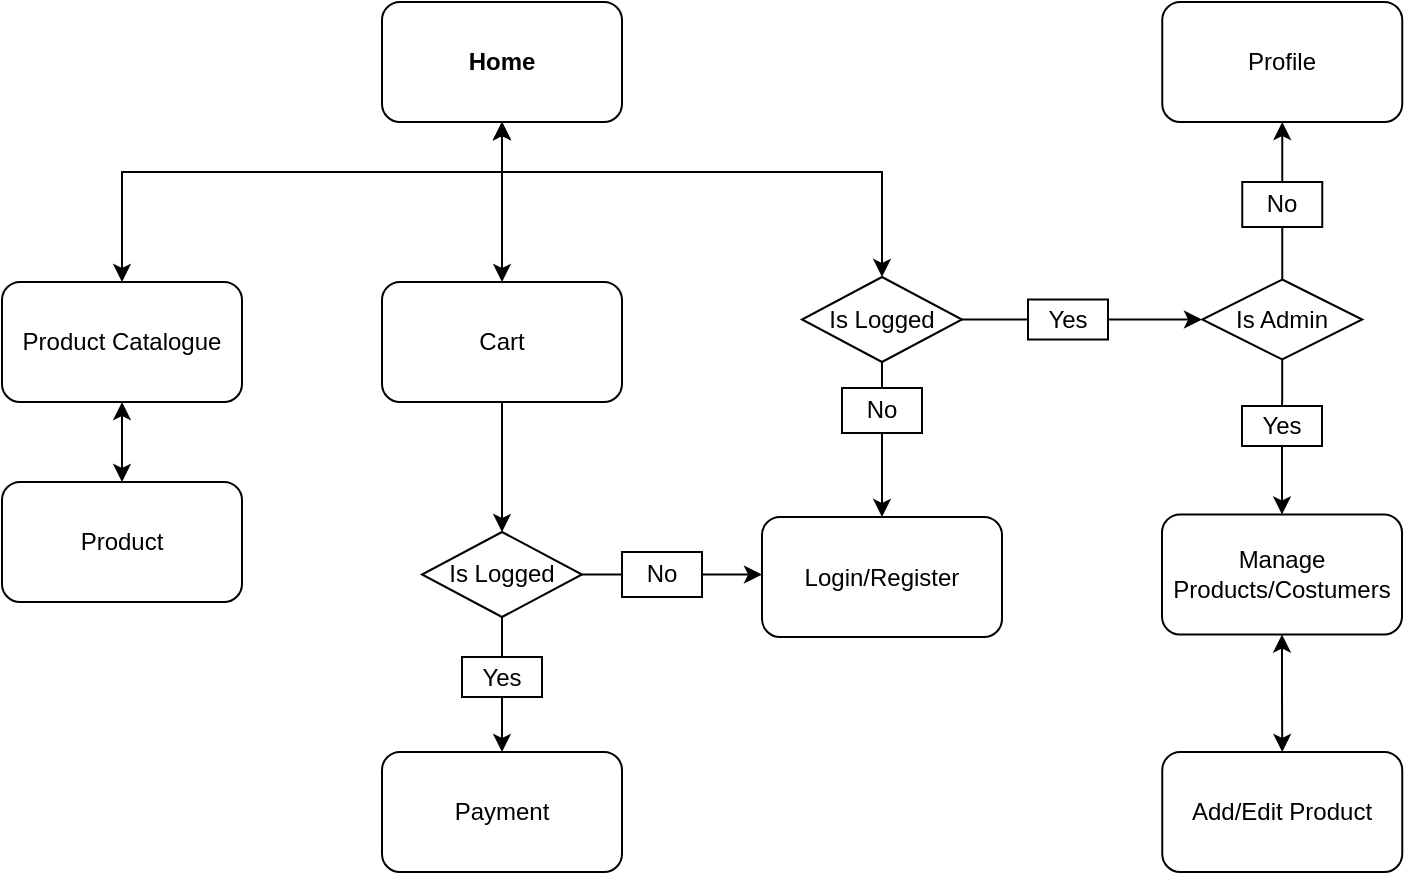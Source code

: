 <mxfile version="17.4.4" type="device"><diagram id="mM3R5w2e8p7eH-5fUmWq" name="Page-1"><mxGraphModel dx="981" dy="520" grid="1" gridSize="10" guides="1" tooltips="1" connect="1" arrows="1" fold="1" page="1" pageScale="1" pageWidth="827" pageHeight="1169" math="0" shadow="0"><root><mxCell id="0"/><mxCell id="1" parent="0"/><mxCell id="qSpWyhsaaDM8u0dom4ij-51" style="edgeStyle=orthogonalEdgeStyle;rounded=0;orthogonalLoop=1;jettySize=auto;html=1;entryX=0.5;entryY=0;entryDx=0;entryDy=0;startArrow=classic;startFill=1;endArrow=classic;endFill=1;" edge="1" parent="1" source="qSpWyhsaaDM8u0dom4ij-1" target="qSpWyhsaaDM8u0dom4ij-7"><mxGeometry relative="1" as="geometry"/></mxCell><mxCell id="qSpWyhsaaDM8u0dom4ij-52" style="edgeStyle=orthogonalEdgeStyle;rounded=0;orthogonalLoop=1;jettySize=auto;html=1;startArrow=classic;startFill=1;endArrow=classic;endFill=1;entryX=0.5;entryY=0;entryDx=0;entryDy=0;" edge="1" parent="1" source="qSpWyhsaaDM8u0dom4ij-1" target="qSpWyhsaaDM8u0dom4ij-5"><mxGeometry relative="1" as="geometry"><Array as="points"><mxPoint x="280" y="234"/><mxPoint x="90" y="234"/></Array></mxGeometry></mxCell><mxCell id="qSpWyhsaaDM8u0dom4ij-103" style="edgeStyle=orthogonalEdgeStyle;rounded=0;orthogonalLoop=1;jettySize=auto;html=1;entryX=0.5;entryY=0;entryDx=0;entryDy=0;startArrow=classic;startFill=1;endArrow=classic;endFill=1;strokeColor=#000000;" edge="1" parent="1" source="qSpWyhsaaDM8u0dom4ij-1" target="qSpWyhsaaDM8u0dom4ij-85"><mxGeometry relative="1" as="geometry"><Array as="points"><mxPoint x="280" y="234"/><mxPoint x="470" y="234"/></Array></mxGeometry></mxCell><mxCell id="qSpWyhsaaDM8u0dom4ij-1" value="Home" style="rounded=1;whiteSpace=wrap;html=1;fontStyle=1" vertex="1" parent="1"><mxGeometry x="220" y="149" width="120" height="60" as="geometry"/></mxCell><mxCell id="qSpWyhsaaDM8u0dom4ij-19" style="edgeStyle=orthogonalEdgeStyle;rounded=0;orthogonalLoop=1;jettySize=auto;html=1;entryX=0.5;entryY=0;entryDx=0;entryDy=0;startArrow=classic;startFill=1;" edge="1" parent="1" source="qSpWyhsaaDM8u0dom4ij-5" target="qSpWyhsaaDM8u0dom4ij-6"><mxGeometry relative="1" as="geometry"/></mxCell><mxCell id="qSpWyhsaaDM8u0dom4ij-5" value="Product Catalogue" style="rounded=1;whiteSpace=wrap;html=1;" vertex="1" parent="1"><mxGeometry x="30" y="289" width="120" height="60" as="geometry"/></mxCell><mxCell id="qSpWyhsaaDM8u0dom4ij-6" value="Product" style="rounded=1;whiteSpace=wrap;html=1;" vertex="1" parent="1"><mxGeometry x="30" y="389" width="120" height="60" as="geometry"/></mxCell><mxCell id="qSpWyhsaaDM8u0dom4ij-81" style="edgeStyle=orthogonalEdgeStyle;rounded=0;orthogonalLoop=1;jettySize=auto;html=1;startArrow=none;startFill=0;endArrow=classic;endFill=1;strokeColor=#000000;" edge="1" parent="1" source="qSpWyhsaaDM8u0dom4ij-7" target="qSpWyhsaaDM8u0dom4ij-77"><mxGeometry relative="1" as="geometry"/></mxCell><mxCell id="qSpWyhsaaDM8u0dom4ij-7" value="Cart" style="rounded=1;whiteSpace=wrap;html=1;" vertex="1" parent="1"><mxGeometry x="220" y="289" width="120" height="60" as="geometry"/></mxCell><mxCell id="qSpWyhsaaDM8u0dom4ij-41" style="edgeStyle=orthogonalEdgeStyle;rounded=0;orthogonalLoop=1;jettySize=auto;html=1;entryX=0.5;entryY=0;entryDx=0;entryDy=0;startArrow=classic;startFill=1;" edge="1" parent="1" source="qSpWyhsaaDM8u0dom4ij-11" target="qSpWyhsaaDM8u0dom4ij-12"><mxGeometry relative="1" as="geometry"/></mxCell><mxCell id="qSpWyhsaaDM8u0dom4ij-11" value="Manage Products/Costumers" style="rounded=1;whiteSpace=wrap;html=1;" vertex="1" parent="1"><mxGeometry x="610" y="405.25" width="120" height="60" as="geometry"/></mxCell><mxCell id="qSpWyhsaaDM8u0dom4ij-12" value="Add/Edit Product" style="rounded=1;whiteSpace=wrap;html=1;" vertex="1" parent="1"><mxGeometry x="610.13" y="524" width="120" height="60" as="geometry"/></mxCell><mxCell id="qSpWyhsaaDM8u0dom4ij-102" style="edgeStyle=orthogonalEdgeStyle;rounded=0;orthogonalLoop=1;jettySize=auto;html=1;entryX=0.5;entryY=0;entryDx=0;entryDy=0;startArrow=none;startFill=0;endArrow=classic;endFill=1;strokeColor=#000000;" edge="1" parent="1" source="qSpWyhsaaDM8u0dom4ij-37" target="qSpWyhsaaDM8u0dom4ij-11"><mxGeometry relative="1" as="geometry"/></mxCell><mxCell id="qSpWyhsaaDM8u0dom4ij-107" value="" style="edgeStyle=orthogonalEdgeStyle;rounded=0;orthogonalLoop=1;jettySize=auto;html=1;startArrow=none;startFill=0;endArrow=classic;endFill=1;strokeColor=#000000;" edge="1" parent="1" source="qSpWyhsaaDM8u0dom4ij-36" target="qSpWyhsaaDM8u0dom4ij-98"><mxGeometry relative="1" as="geometry"/></mxCell><mxCell id="qSpWyhsaaDM8u0dom4ij-36" value="Is Admin" style="rhombus;whiteSpace=wrap;html=1;" vertex="1" parent="1"><mxGeometry x="630.13" y="287.75" width="80" height="40" as="geometry"/></mxCell><mxCell id="qSpWyhsaaDM8u0dom4ij-64" value="Payment" style="rounded=1;whiteSpace=wrap;html=1;" vertex="1" parent="1"><mxGeometry x="220" y="524" width="120" height="60" as="geometry"/></mxCell><mxCell id="qSpWyhsaaDM8u0dom4ij-83" style="edgeStyle=orthogonalEdgeStyle;rounded=0;orthogonalLoop=1;jettySize=auto;html=1;entryX=0.5;entryY=0;entryDx=0;entryDy=0;startArrow=none;startFill=0;endArrow=classic;endFill=1;strokeColor=#000000;" edge="1" parent="1" source="qSpWyhsaaDM8u0dom4ij-77" target="qSpWyhsaaDM8u0dom4ij-64"><mxGeometry relative="1" as="geometry"/></mxCell><mxCell id="qSpWyhsaaDM8u0dom4ij-88" style="edgeStyle=orthogonalEdgeStyle;rounded=0;orthogonalLoop=1;jettySize=auto;html=1;startArrow=none;startFill=0;endArrow=classic;endFill=1;strokeColor=#000000;" edge="1" parent="1" source="qSpWyhsaaDM8u0dom4ij-90"><mxGeometry relative="1" as="geometry"><mxPoint x="410" y="435.25" as="targetPoint"/></mxGeometry></mxCell><mxCell id="qSpWyhsaaDM8u0dom4ij-77" value="Is Logged" style="rhombus;whiteSpace=wrap;html=1;" vertex="1" parent="1"><mxGeometry x="240" y="414" width="80" height="42.5" as="geometry"/></mxCell><mxCell id="qSpWyhsaaDM8u0dom4ij-82" value="Yes" style="rounded=0;whiteSpace=wrap;html=1;" vertex="1" parent="1"><mxGeometry x="260" y="476.5" width="40" height="20" as="geometry"/></mxCell><mxCell id="qSpWyhsaaDM8u0dom4ij-93" style="edgeStyle=orthogonalEdgeStyle;rounded=0;orthogonalLoop=1;jettySize=auto;html=1;entryX=0.5;entryY=0;entryDx=0;entryDy=0;startArrow=none;startFill=0;endArrow=classic;endFill=1;strokeColor=#000000;" edge="1" parent="1" source="qSpWyhsaaDM8u0dom4ij-85" target="qSpWyhsaaDM8u0dom4ij-92"><mxGeometry relative="1" as="geometry"/></mxCell><mxCell id="qSpWyhsaaDM8u0dom4ij-105" style="edgeStyle=orthogonalEdgeStyle;rounded=0;orthogonalLoop=1;jettySize=auto;html=1;startArrow=none;startFill=0;endArrow=classic;endFill=1;strokeColor=#000000;entryX=0;entryY=0.5;entryDx=0;entryDy=0;" edge="1" parent="1" source="qSpWyhsaaDM8u0dom4ij-95" target="qSpWyhsaaDM8u0dom4ij-36"><mxGeometry relative="1" as="geometry"><mxPoint x="650" y="307.75" as="targetPoint"/><Array as="points"><mxPoint x="630" y="308"/><mxPoint x="630" y="308"/></Array></mxGeometry></mxCell><mxCell id="qSpWyhsaaDM8u0dom4ij-85" value="Is Logged" style="rhombus;whiteSpace=wrap;html=1;" vertex="1" parent="1"><mxGeometry x="430" y="286.5" width="80" height="42.5" as="geometry"/></mxCell><mxCell id="qSpWyhsaaDM8u0dom4ij-89" value="No" style="rounded=0;whiteSpace=wrap;html=1;" vertex="1" parent="1"><mxGeometry x="450" y="342" width="40" height="22.5" as="geometry"/></mxCell><mxCell id="qSpWyhsaaDM8u0dom4ij-90" value="No" style="rounded=0;whiteSpace=wrap;html=1;" vertex="1" parent="1"><mxGeometry x="340" y="424" width="40" height="22.5" as="geometry"/></mxCell><mxCell id="qSpWyhsaaDM8u0dom4ij-91" value="" style="edgeStyle=orthogonalEdgeStyle;rounded=0;orthogonalLoop=1;jettySize=auto;html=1;startArrow=none;startFill=0;endArrow=none;endFill=1;strokeColor=#000000;" edge="1" parent="1" source="qSpWyhsaaDM8u0dom4ij-77" target="qSpWyhsaaDM8u0dom4ij-90"><mxGeometry relative="1" as="geometry"><mxPoint x="410" y="435.25" as="targetPoint"/><mxPoint x="319.984" y="435.259" as="sourcePoint"/></mxGeometry></mxCell><mxCell id="qSpWyhsaaDM8u0dom4ij-92" value="Login/Register" style="rounded=1;whiteSpace=wrap;html=1;" vertex="1" parent="1"><mxGeometry x="410" y="406.5" width="120" height="60" as="geometry"/></mxCell><mxCell id="qSpWyhsaaDM8u0dom4ij-97" value="No" style="rounded=0;whiteSpace=wrap;html=1;" vertex="1" parent="1"><mxGeometry x="650.13" y="239" width="40" height="22.5" as="geometry"/></mxCell><mxCell id="qSpWyhsaaDM8u0dom4ij-98" value="Profile" style="rounded=1;whiteSpace=wrap;html=1;" vertex="1" parent="1"><mxGeometry x="610.13" y="149" width="120" height="60" as="geometry"/></mxCell><mxCell id="qSpWyhsaaDM8u0dom4ij-37" value="Yes" style="rounded=0;whiteSpace=wrap;html=1;" vertex="1" parent="1"><mxGeometry x="650" y="351" width="40" height="20" as="geometry"/></mxCell><mxCell id="qSpWyhsaaDM8u0dom4ij-108" value="" style="edgeStyle=orthogonalEdgeStyle;rounded=0;orthogonalLoop=1;jettySize=auto;html=1;entryX=0.5;entryY=0;entryDx=0;entryDy=0;startArrow=none;startFill=0;endArrow=none;endFill=1;strokeColor=#000000;" edge="1" parent="1" source="qSpWyhsaaDM8u0dom4ij-36" target="qSpWyhsaaDM8u0dom4ij-37"><mxGeometry relative="1" as="geometry"><mxPoint x="670.13" y="327.75" as="sourcePoint"/><mxPoint x="670.13" y="446.5" as="targetPoint"/></mxGeometry></mxCell><mxCell id="qSpWyhsaaDM8u0dom4ij-95" value="Yes" style="rounded=0;whiteSpace=wrap;html=1;" vertex="1" parent="1"><mxGeometry x="543" y="297.75" width="40" height="20" as="geometry"/></mxCell><mxCell id="qSpWyhsaaDM8u0dom4ij-109" value="" style="edgeStyle=orthogonalEdgeStyle;rounded=0;orthogonalLoop=1;jettySize=auto;html=1;startArrow=none;startFill=0;endArrow=none;endFill=1;strokeColor=#000000;entryX=0;entryY=0.5;entryDx=0;entryDy=0;" edge="1" parent="1" source="qSpWyhsaaDM8u0dom4ij-85" target="qSpWyhsaaDM8u0dom4ij-95"><mxGeometry relative="1" as="geometry"><mxPoint x="630.13" y="307.75" as="targetPoint"/><mxPoint x="510" y="307.75" as="sourcePoint"/><Array as="points"/></mxGeometry></mxCell></root></mxGraphModel></diagram></mxfile>